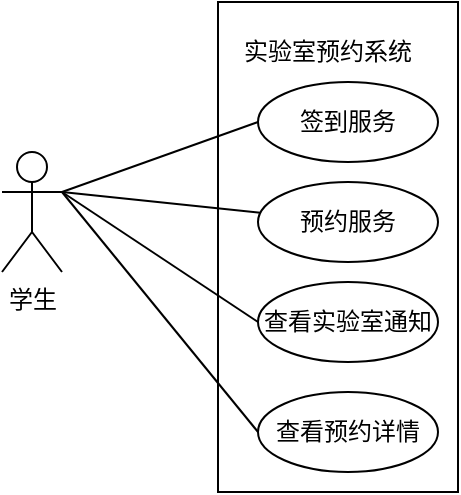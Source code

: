 <mxfile version="21.2.3" type="github">
  <diagram name="第 1 页" id="z5u-yNeCjmHyGg_GKHSb">
    <mxGraphModel dx="1434" dy="708" grid="1" gridSize="10" guides="1" tooltips="1" connect="1" arrows="1" fold="1" page="1" pageScale="1" pageWidth="827" pageHeight="1169" math="0" shadow="0">
      <root>
        <mxCell id="0" />
        <mxCell id="1" parent="0" />
        <mxCell id="yg7bCop-u5-ieJ_w-oWQ-1" value="学生" style="shape=umlActor;verticalLabelPosition=bottom;verticalAlign=top;html=1;outlineConnect=0;" parent="1" vertex="1">
          <mxGeometry x="200" y="300" width="30" height="60" as="geometry" />
        </mxCell>
        <mxCell id="yg7bCop-u5-ieJ_w-oWQ-3" value="" style="rounded=0;whiteSpace=wrap;html=1;direction=south;" parent="1" vertex="1">
          <mxGeometry x="308" y="225" width="120" height="245" as="geometry" />
        </mxCell>
        <mxCell id="yg7bCop-u5-ieJ_w-oWQ-5" value="签到服务" style="ellipse;whiteSpace=wrap;html=1;" parent="1" vertex="1">
          <mxGeometry x="328" y="265" width="90" height="40" as="geometry" />
        </mxCell>
        <mxCell id="yg7bCop-u5-ieJ_w-oWQ-6" value="预约服务" style="ellipse;whiteSpace=wrap;html=1;" parent="1" vertex="1">
          <mxGeometry x="328" y="315" width="90" height="40" as="geometry" />
        </mxCell>
        <mxCell id="yg7bCop-u5-ieJ_w-oWQ-7" value="查看实验室通知" style="ellipse;whiteSpace=wrap;html=1;" parent="1" vertex="1">
          <mxGeometry x="328" y="365" width="90" height="40" as="geometry" />
        </mxCell>
        <mxCell id="yg7bCop-u5-ieJ_w-oWQ-10" value="实验室预约系统" style="text;html=1;strokeColor=none;fillColor=none;align=center;verticalAlign=middle;whiteSpace=wrap;rounded=0;" parent="1" vertex="1">
          <mxGeometry x="318" y="235" width="90" height="30" as="geometry" />
        </mxCell>
        <mxCell id="yg7bCop-u5-ieJ_w-oWQ-11" value="" style="endArrow=none;html=1;rounded=0;entryX=0;entryY=0.5;entryDx=0;entryDy=0;" parent="1" target="yg7bCop-u5-ieJ_w-oWQ-5" edge="1">
          <mxGeometry width="50" height="50" relative="1" as="geometry">
            <mxPoint x="230" y="320" as="sourcePoint" />
            <mxPoint x="280" y="270" as="targetPoint" />
          </mxGeometry>
        </mxCell>
        <mxCell id="yg7bCop-u5-ieJ_w-oWQ-12" value="" style="endArrow=none;html=1;rounded=0;" parent="1" target="yg7bCop-u5-ieJ_w-oWQ-6" edge="1">
          <mxGeometry width="50" height="50" relative="1" as="geometry">
            <mxPoint x="230" y="320" as="sourcePoint" />
            <mxPoint x="369" y="270" as="targetPoint" />
          </mxGeometry>
        </mxCell>
        <mxCell id="yg7bCop-u5-ieJ_w-oWQ-13" value="" style="endArrow=none;html=1;rounded=0;entryX=0;entryY=0.5;entryDx=0;entryDy=0;" parent="1" target="yg7bCop-u5-ieJ_w-oWQ-7" edge="1">
          <mxGeometry width="50" height="50" relative="1" as="geometry">
            <mxPoint x="230" y="320" as="sourcePoint" />
            <mxPoint x="389" y="292" as="targetPoint" />
          </mxGeometry>
        </mxCell>
        <mxCell id="vmdU1WtAbHmpvBDZLRUg-10" value="查看预约详情" style="ellipse;whiteSpace=wrap;html=1;" vertex="1" parent="1">
          <mxGeometry x="328" y="420" width="90" height="40" as="geometry" />
        </mxCell>
        <mxCell id="vmdU1WtAbHmpvBDZLRUg-11" value="" style="endArrow=none;html=1;rounded=0;entryX=0;entryY=0.5;entryDx=0;entryDy=0;" edge="1" parent="1" target="vmdU1WtAbHmpvBDZLRUg-10">
          <mxGeometry width="50" height="50" relative="1" as="geometry">
            <mxPoint x="230" y="320" as="sourcePoint" />
            <mxPoint x="338" y="395" as="targetPoint" />
          </mxGeometry>
        </mxCell>
      </root>
    </mxGraphModel>
  </diagram>
</mxfile>
